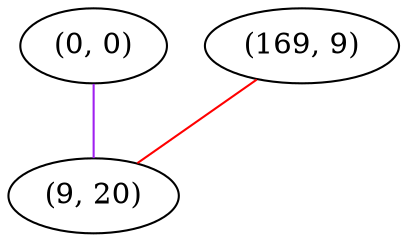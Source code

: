 graph "" {
"(0, 0)";
"(169, 9)";
"(9, 20)";
"(0, 0)" -- "(9, 20)"  [color=purple, key=0, weight=4];
"(169, 9)" -- "(9, 20)"  [color=red, key=0, weight=1];
}
